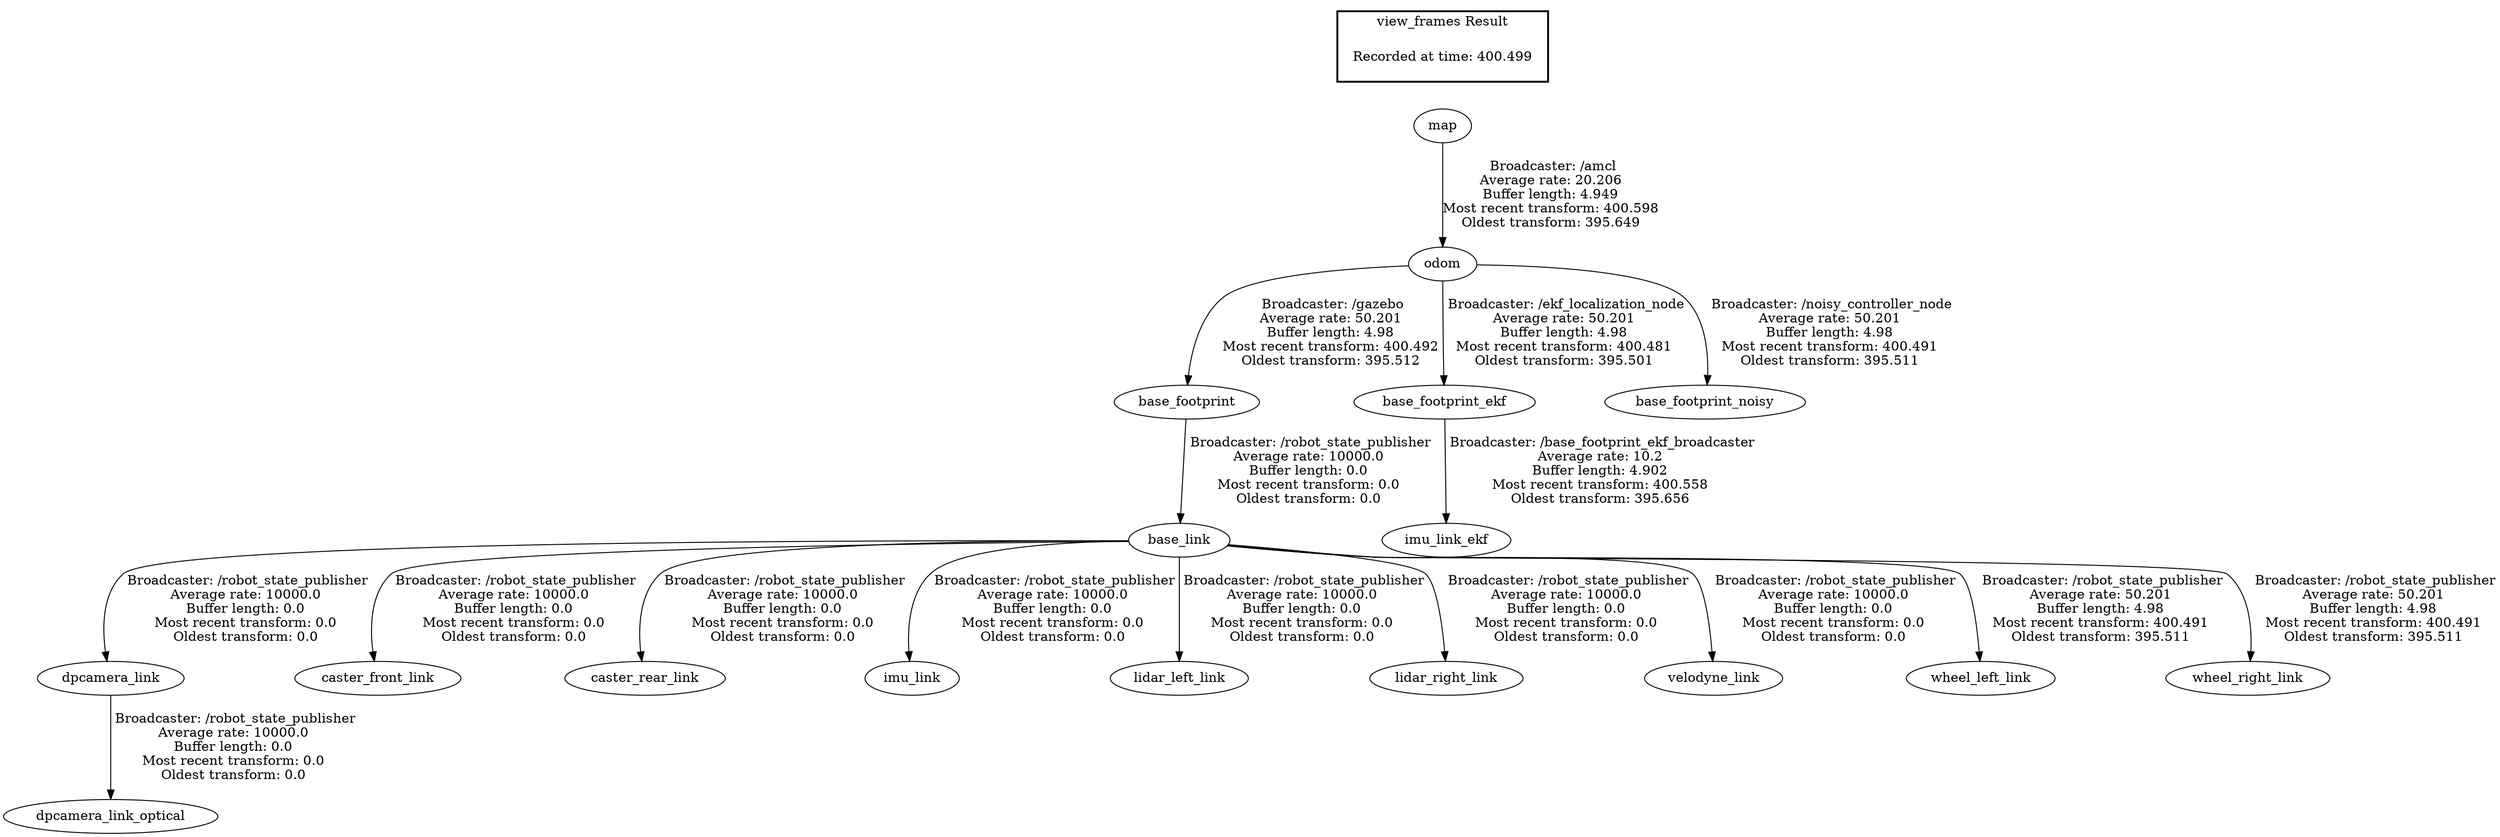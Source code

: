 digraph G {
"base_footprint" -> "base_link"[label=" Broadcaster: /robot_state_publisher\nAverage rate: 10000.0\nBuffer length: 0.0\nMost recent transform: 0.0\nOldest transform: 0.0\n"];
"odom" -> "base_footprint"[label=" Broadcaster: /gazebo\nAverage rate: 50.201\nBuffer length: 4.98\nMost recent transform: 400.492\nOldest transform: 395.512\n"];
"base_link" -> "dpcamera_link"[label=" Broadcaster: /robot_state_publisher\nAverage rate: 10000.0\nBuffer length: 0.0\nMost recent transform: 0.0\nOldest transform: 0.0\n"];
"dpcamera_link" -> "dpcamera_link_optical"[label=" Broadcaster: /robot_state_publisher\nAverage rate: 10000.0\nBuffer length: 0.0\nMost recent transform: 0.0\nOldest transform: 0.0\n"];
"base_link" -> "caster_front_link"[label=" Broadcaster: /robot_state_publisher\nAverage rate: 10000.0\nBuffer length: 0.0\nMost recent transform: 0.0\nOldest transform: 0.0\n"];
"base_link" -> "caster_rear_link"[label=" Broadcaster: /robot_state_publisher\nAverage rate: 10000.0\nBuffer length: 0.0\nMost recent transform: 0.0\nOldest transform: 0.0\n"];
"base_link" -> "imu_link"[label=" Broadcaster: /robot_state_publisher\nAverage rate: 10000.0\nBuffer length: 0.0\nMost recent transform: 0.0\nOldest transform: 0.0\n"];
"base_link" -> "lidar_left_link"[label=" Broadcaster: /robot_state_publisher\nAverage rate: 10000.0\nBuffer length: 0.0\nMost recent transform: 0.0\nOldest transform: 0.0\n"];
"base_link" -> "lidar_right_link"[label=" Broadcaster: /robot_state_publisher\nAverage rate: 10000.0\nBuffer length: 0.0\nMost recent transform: 0.0\nOldest transform: 0.0\n"];
"base_link" -> "velodyne_link"[label=" Broadcaster: /robot_state_publisher\nAverage rate: 10000.0\nBuffer length: 0.0\nMost recent transform: 0.0\nOldest transform: 0.0\n"];
"odom" -> "base_footprint_ekf"[label=" Broadcaster: /ekf_localization_node\nAverage rate: 50.201\nBuffer length: 4.98\nMost recent transform: 400.481\nOldest transform: 395.501\n"];
"map" -> "odom"[label=" Broadcaster: /amcl\nAverage rate: 20.206\nBuffer length: 4.949\nMost recent transform: 400.598\nOldest transform: 395.649\n"];
"odom" -> "base_footprint_noisy"[label=" Broadcaster: /noisy_controller_node\nAverage rate: 50.201\nBuffer length: 4.98\nMost recent transform: 400.491\nOldest transform: 395.511\n"];
"base_link" -> "wheel_left_link"[label=" Broadcaster: /robot_state_publisher\nAverage rate: 50.201\nBuffer length: 4.98\nMost recent transform: 400.491\nOldest transform: 395.511\n"];
"base_link" -> "wheel_right_link"[label=" Broadcaster: /robot_state_publisher\nAverage rate: 50.201\nBuffer length: 4.98\nMost recent transform: 400.491\nOldest transform: 395.511\n"];
"base_footprint_ekf" -> "imu_link_ekf"[label=" Broadcaster: /base_footprint_ekf_broadcaster\nAverage rate: 10.2\nBuffer length: 4.902\nMost recent transform: 400.558\nOldest transform: 395.656\n"];
edge [style=invis];
 subgraph cluster_legend { style=bold; color=black; label ="view_frames Result";
"Recorded at time: 400.499"[ shape=plaintext ] ;
}->"map";
}